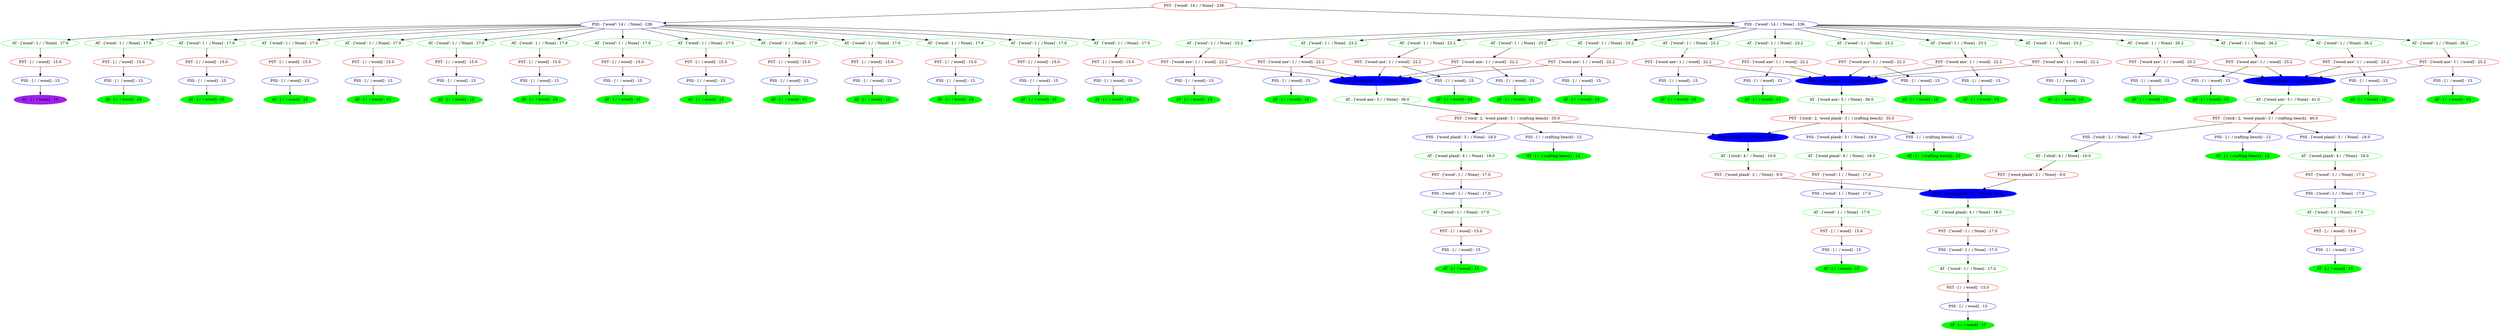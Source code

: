 digraph Tree {
	node [color=red]
	"PST - ['wood'; 14 /  / None] - 2154784115008" [label="PST - ['wood': 14 /  / None] - 238."]
	node [color=blue]
	"PSS - ['wood'; 14 /  / None] - 2154784187280" [label="PSS - ['wood': 14 /  / None] - 238."]
	node [style=unfilled]
	node [color=blue]
	"PSS - ['wood'; 14 /  / None] - 2154784187224" [label="PSS - ['wood': 14 /  / None] - 336."]
	node [style=unfilled]
	node [color=green]
	"AT - ['wood'; 1 /  / None] - 2154531687448" [label="AT - ['wood': 1 /  / None] - 17.0"]
	node [style=unfilled]
	node [color=green]
	"AT - ['wood'; 1 /  / None] - 2154784187504" [label="AT - ['wood': 1 /  / None] - 17.0"]
	node [style=unfilled]
	node [color=green]
	"AT - ['wood'; 1 /  / None] - 2154784187448" [label="AT - ['wood': 1 /  / None] - 17.0"]
	node [style=unfilled]
	node [color=green]
	"AT - ['wood'; 1 /  / None] - 2154784187616" [label="AT - ['wood': 1 /  / None] - 17.0"]
	node [style=unfilled]
	node [color=green]
	"AT - ['wood'; 1 /  / None] - 2154784187560" [label="AT - ['wood': 1 /  / None] - 17.0"]
	node [style=unfilled]
	node [color=green]
	"AT - ['wood'; 1 /  / None] - 2154784187728" [label="AT - ['wood': 1 /  / None] - 17.0"]
	node [style=unfilled]
	node [color=green]
	"AT - ['wood'; 1 /  / None] - 2154784187672" [label="AT - ['wood': 1 /  / None] - 17.0"]
	node [style=unfilled]
	node [color=green]
	"AT - ['wood'; 1 /  / None] - 2154784187840" [label="AT - ['wood': 1 /  / None] - 17.0"]
	node [style=unfilled]
	node [color=green]
	"AT - ['wood'; 1 /  / None] - 2154784187784" [label="AT - ['wood': 1 /  / None] - 17.0"]
	node [style=unfilled]
	node [color=green]
	"AT - ['wood'; 1 /  / None] - 2154784187952" [label="AT - ['wood': 1 /  / None] - 17.0"]
	node [style=unfilled]
	node [color=green]
	"AT - ['wood'; 1 /  / None] - 2154784187896" [label="AT - ['wood': 1 /  / None] - 17.0"]
	node [style=unfilled]
	node [color=green]
	"AT - ['wood'; 1 /  / None] - 2154784188064" [label="AT - ['wood': 1 /  / None] - 17.0"]
	node [style=unfilled]
	node [color=green]
	"AT - ['wood'; 1 /  / None] - 2154784188008" [label="AT - ['wood': 1 /  / None] - 17.0"]
	node [style=unfilled]
	node [color=green]
	"AT - ['wood'; 1 /  / None] - 2154784188176" [label="AT - ['wood': 1 /  / None] - 17.0"]
	node [style=unfilled]
	node [color=green]
	"AT - ['wood'; 1 /  / None] - 2154784187392" [label="AT - ['wood': 1 /  / None] - 23.2"]
	node [style=unfilled]
	node [color=green]
	"AT - ['wood'; 1 /  / None] - 2154784188400" [label="AT - ['wood': 1 /  / None] - 23.2"]
	node [style=unfilled]
	node [color=green]
	"AT - ['wood'; 1 /  / None] - 2154784188344" [label="AT - ['wood': 1 /  / None] - 23.2"]
	node [style=unfilled]
	node [color=green]
	"AT - ['wood'; 1 /  / None] - 2154784188512" [label="AT - ['wood': 1 /  / None] - 23.2"]
	node [style=unfilled]
	node [color=green]
	"AT - ['wood'; 1 /  / None] - 2154784188456" [label="AT - ['wood': 1 /  / None] - 23.2"]
	node [style=unfilled]
	node [color=green]
	"AT - ['wood'; 1 /  / None] - 2154784188624" [label="AT - ['wood': 1 /  / None] - 23.2"]
	node [style=unfilled]
	node [color=green]
	"AT - ['wood'; 1 /  / None] - 2154784188568" [label="AT - ['wood': 1 /  / None] - 23.2"]
	node [style=unfilled]
	node [color=green]
	"AT - ['wood'; 1 /  / None] - 2154784188736" [label="AT - ['wood': 1 /  / None] - 23.2"]
	node [style=unfilled]
	node [color=green]
	"AT - ['wood'; 1 /  / None] - 2154784188680" [label="AT - ['wood': 1 /  / None] - 23.2"]
	node [style=unfilled]
	node [color=green]
	"AT - ['wood'; 1 /  / None] - 2154784188848" [label="AT - ['wood': 1 /  / None] - 23.2"]
	node [style=unfilled]
	node [color=green]
	"AT - ['wood'; 1 /  / None] - 2154784188792" [label="AT - ['wood': 1 /  / None] - 26.2"]
	node [style=unfilled]
	node [color=green]
	"AT - ['wood'; 1 /  / None] - 2154784188960" [label="AT - ['wood': 1 /  / None] - 26.2"]
	node [style=unfilled]
	node [color=green]
	"AT - ['wood'; 1 /  / None] - 2154784188904" [label="AT - ['wood': 1 /  / None] - 26.2"]
	node [style=unfilled]
	node [color=green]
	"AT - ['wood'; 1 /  / None] - 2154784189072" [label="AT - ['wood': 1 /  / None] - 26.2"]
	node [style=unfilled]
	node [color=red]
	"PST - [ /  / wood] - 2154784187056" [label="PST - [ /  / wood] - 15.0"]
	node [color=red]
	"PST - [ /  / wood] - 2154784189240" [label="PST - [ /  / wood] - 15.0"]
	node [color=red]
	"PST - [ /  / wood] - 2154784189632" [label="PST - [ /  / wood] - 15.0"]
	node [color=red]
	"PST - [ /  / wood] - 2154784190024" [label="PST - [ /  / wood] - 15.0"]
	node [color=red]
	"PST - [ /  / wood] - 2154784190416" [label="PST - [ /  / wood] - 15.0"]
	node [color=red]
	"PST - [ /  / wood] - 2154784215448" [label="PST - [ /  / wood] - 15.0"]
	node [color=red]
	"PST - [ /  / wood] - 2154784215840" [label="PST - [ /  / wood] - 15.0"]
	node [color=red]
	"PST - [ /  / wood] - 2154784216232" [label="PST - [ /  / wood] - 15.0"]
	node [color=red]
	"PST - [ /  / wood] - 2154784216624" [label="PST - [ /  / wood] - 15.0"]
	node [color=red]
	"PST - [ /  / wood] - 2154784217016" [label="PST - [ /  / wood] - 15.0"]
	node [color=red]
	"PST - [ /  / wood] - 2154784217408" [label="PST - [ /  / wood] - 15.0"]
	node [color=red]
	"PST - [ /  / wood] - 2154784217800" [label="PST - [ /  / wood] - 15.0"]
	node [color=red]
	"PST - [ /  / wood] - 2154784218192" [label="PST - [ /  / wood] - 15.0"]
	node [color=red]
	"PST - [ /  / wood] - 2154784218584" [label="PST - [ /  / wood] - 15.0"]
	node [color=red]
	"PST - ['wood axe'; 1 /  / wood] - 2154784218864" [label="PST - ['wood axe': 1 /  / wood] - 22.2"]
	node [color=red]
	"PST - ['wood axe'; 1 /  / wood] - 2154784218976" [label="PST - ['wood axe': 1 /  / wood] - 22.2"]
	node [color=red]
	"PST - ['wood axe'; 1 /  / wood] - 2154784228128" [label="PST - ['wood axe': 1 /  / wood] - 22.2"]
	node [color=red]
	"PST - ['wood axe'; 1 /  / wood] - 2154784228800" [label="PST - ['wood axe': 1 /  / wood] - 22.2"]
	node [color=red]
	"PST - ['wood axe'; 1 /  / wood] - 2154784229472" [label="PST - ['wood axe': 1 /  / wood] - 22.2"]
	node [color=red]
	"PST - ['wood axe'; 1 /  / wood] - 2154784230144" [label="PST - ['wood axe': 1 /  / wood] - 22.2"]
	node [color=red]
	"PST - ['wood axe'; 1 /  / wood] - 2154784230816" [label="PST - ['wood axe': 1 /  / wood] - 22.2"]
	node [color=red]
	"PST - ['wood axe'; 1 /  / wood] - 2154784231376" [label="PST - ['wood axe': 1 /  / wood] - 22.2"]
	node [color=red]
	"PST - ['wood axe'; 1 /  / wood] - 2154784244512" [label="PST - ['wood axe': 1 /  / wood] - 22.2"]
	node [color=red]
	"PST - ['wood axe'; 1 /  / wood] - 2154784245184" [label="PST - ['wood axe': 1 /  / wood] - 22.2"]
	node [color=red]
	"PST - ['wood axe'; 1 /  / wood] - 2154784245856" [label="PST - ['wood axe': 1 /  / wood] - 25.2"]
	node [color=red]
	"PST - ['wood axe'; 1 /  / wood] - 2154784246528" [label="PST - ['wood axe': 1 /  / wood] - 25.2"]
	node [color=red]
	"PST - ['wood axe'; 1 /  / wood] - 2154784247200" [label="PST - ['wood axe': 1 /  / wood] - 25.2"]
	node [color=red]
	"PST - ['wood axe'; 1 /  / wood] - 2154784247760" [label="PST - ['wood axe': 1 /  / wood] - 25.2"]
	node [color=blue]
	"PSS - [ /  / wood] - 2154784189296" [label="PSS - [ /  / wood] - 15"]
	node [style=unfilled]
	node [color=blue]
	"PSS - [ /  / wood] - 2154784189688" [label="PSS - [ /  / wood] - 15"]
	node [style=unfilled]
	node [color=blue]
	"PSS - [ /  / wood] - 2154784190080" [label="PSS - [ /  / wood] - 15"]
	node [style=unfilled]
	node [color=blue]
	"PSS - [ /  / wood] - 2154784215112" [label="PSS - [ /  / wood] - 15"]
	node [style=unfilled]
	node [color=blue]
	"PSS - [ /  / wood] - 2154784215504" [label="PSS - [ /  / wood] - 15"]
	node [style=unfilled]
	node [color=blue]
	"PSS - [ /  / wood] - 2154784215896" [label="PSS - [ /  / wood] - 15"]
	node [style=unfilled]
	node [color=blue]
	"PSS - [ /  / wood] - 2154784216288" [label="PSS - [ /  / wood] - 15"]
	node [style=unfilled]
	node [color=blue]
	"PSS - [ /  / wood] - 2154784216680" [label="PSS - [ /  / wood] - 15"]
	node [style=unfilled]
	node [color=blue]
	"PSS - [ /  / wood] - 2154784217072" [label="PSS - [ /  / wood] - 15"]
	node [style=unfilled]
	node [color=blue]
	"PSS - [ /  / wood] - 2154784217464" [label="PSS - [ /  / wood] - 15"]
	node [style=unfilled]
	node [color=blue]
	"PSS - [ /  / wood] - 2154784217856" [label="PSS - [ /  / wood] - 15"]
	node [style=unfilled]
	node [color=blue]
	"PSS - [ /  / wood] - 2154784218248" [label="PSS - [ /  / wood] - 15"]
	node [style=unfilled]
	node [color=blue]
	"PSS - [ /  / wood] - 2154784218640" [label="PSS - [ /  / wood] - 15"]
	node [style=unfilled]
	node [color=blue]
	"PSS - [ /  / wood] - 2154784219032" [label="PSS - [ /  / wood] - 15"]
	node [style=unfilled]
	node [style=filled]
	node [color=blue]
	"PSS - ['wood axe'; 1 /  / None] - 2154784227792" [label="PSS - ['wood axe': 1 /  / None] - 36.0"]
	node [style=unfilled]
	node [color=blue]
	"PSS - [ /  / wood] - 2154784227736" [label="PSS - [ /  / wood] - 15"]
	node [style=unfilled]
	node [color=blue]
	"PSS - [ /  / wood] - 2154784228408" [label="PSS - [ /  / wood] - 15"]
	node [style=unfilled]
	node [color=blue]
	"PSS - [ /  / wood] - 2154784229080" [label="PSS - [ /  / wood] - 15"]
	node [style=unfilled]
	node [color=blue]
	"PSS - [ /  / wood] - 2154784229752" [label="PSS - [ /  / wood] - 15"]
	node [style=unfilled]
	node [color=blue]
	"PSS - [ /  / wood] - 2154784230424" [label="PSS - [ /  / wood] - 15"]
	node [style=unfilled]
	node [style=filled]
	node [color=blue]
	"PSS - ['wood axe'; 1 /  / None] - 2154784231152" [label="PSS - ['wood axe': 1 /  / None] - 36.0"]
	node [style=unfilled]
	node [color=blue]
	"PSS - [ /  / wood] - 2154784231096" [label="PSS - [ /  / wood] - 15"]
	node [style=unfilled]
	node [color=blue]
	"PSS - [ /  / wood] - 2154784244120" [label="PSS - [ /  / wood] - 15"]
	node [style=unfilled]
	node [color=blue]
	"PSS - [ /  / wood] - 2154784244792" [label="PSS - [ /  / wood] - 15"]
	node [style=unfilled]
	node [color=blue]
	"PSS - [ /  / wood] - 2154784245464" [label="PSS - [ /  / wood] - 15"]
	node [style=unfilled]
	node [color=blue]
	"PSS - [ /  / wood] - 2154784246136" [label="PSS - [ /  / wood] - 15"]
	node [style=unfilled]
	node [style=filled]
	node [color=blue]
	"PSS - ['wood axe'; 1 /  / None] - 2154784246864" [label="PSS - ['wood axe': 1 /  / None] - 41.0"]
	node [style=unfilled]
	node [color=blue]
	"PSS - [ /  / wood] - 2154784246808" [label="PSS - [ /  / wood] - 15"]
	node [style=unfilled]
	node [color=blue]
	"PSS - [ /  / wood] - 2154784247480" [label="PSS - [ /  / wood] - 15"]
	node [style=unfilled]
	node [color=blue]
	"PSS - [ /  / wood] - 2154784256408" [label="PSS - [ /  / wood] - 15"]
	node [style=unfilled]
	node [color=blue]
	"PSS - [ /  / wood] - 2154784257080" [label="PSS - [ /  / wood] - 15"]
	node [style=unfilled]
	node [style=filled]
	node [color=green]
	node [color=purple]
	"AT - [ /  / wood] - 2154784189408" [label="AT - [ /  / wood] - 15"]
	node [style=unfilled]
	node [style=filled]
	node [color=green]
	"AT - [ /  / wood] - 2154784189800" [label="AT - [ /  / wood] - 15"]
	node [style=unfilled]
	node [style=filled]
	node [color=green]
	"AT - [ /  / wood] - 2154784190192" [label="AT - [ /  / wood] - 15"]
	node [style=unfilled]
	node [style=filled]
	node [color=green]
	"AT - [ /  / wood] - 2154784215224" [label="AT - [ /  / wood] - 15"]
	node [style=unfilled]
	node [style=filled]
	node [color=green]
	"AT - [ /  / wood] - 2154784215616" [label="AT - [ /  / wood] - 15"]
	node [style=unfilled]
	node [style=filled]
	node [color=green]
	"AT - [ /  / wood] - 2154784216008" [label="AT - [ /  / wood] - 15"]
	node [style=unfilled]
	node [style=filled]
	node [color=green]
	"AT - [ /  / wood] - 2154784216400" [label="AT - [ /  / wood] - 15"]
	node [style=unfilled]
	node [style=filled]
	node [color=green]
	"AT - [ /  / wood] - 2154784216792" [label="AT - [ /  / wood] - 15"]
	node [style=unfilled]
	node [style=filled]
	node [color=green]
	"AT - [ /  / wood] - 2154784217184" [label="AT - [ /  / wood] - 15"]
	node [style=unfilled]
	node [style=filled]
	node [color=green]
	"AT - [ /  / wood] - 2154784217576" [label="AT - [ /  / wood] - 15"]
	node [style=unfilled]
	node [style=filled]
	node [color=green]
	"AT - [ /  / wood] - 2154784217968" [label="AT - [ /  / wood] - 15"]
	node [style=unfilled]
	node [style=filled]
	node [color=green]
	"AT - [ /  / wood] - 2154784218360" [label="AT - [ /  / wood] - 15"]
	node [style=unfilled]
	node [style=filled]
	node [color=green]
	"AT - [ /  / wood] - 2154784218752" [label="AT - [ /  / wood] - 15"]
	node [style=unfilled]
	node [style=filled]
	node [color=green]
	"AT - [ /  / wood] - 2154784227400" [label="AT - [ /  / wood] - 15"]
	node [style=unfilled]
	node [color=green]
	"AT - ['wood axe'; 5 /  / None] - 2154784227904" [label="AT - ['wood axe': 5 /  / None] - 36.0"]
	node [style=unfilled]
	node [style=filled]
	node [color=green]
	"AT - [ /  / wood] - 2154784227960" [label="AT - [ /  / wood] - 15"]
	node [style=unfilled]
	node [style=filled]
	node [color=green]
	"AT - [ /  / wood] - 2154784228632" [label="AT - [ /  / wood] - 15"]
	node [style=unfilled]
	node [style=filled]
	node [color=green]
	"AT - [ /  / wood] - 2154784229304" [label="AT - [ /  / wood] - 15"]
	node [style=unfilled]
	node [style=filled]
	node [color=green]
	"AT - [ /  / wood] - 2154784229976" [label="AT - [ /  / wood] - 15"]
	node [style=unfilled]
	node [style=filled]
	node [color=green]
	"AT - [ /  / wood] - 2154784230648" [label="AT - [ /  / wood] - 15"]
	node [style=unfilled]
	node [color=green]
	"AT - ['wood axe'; 5 /  / None] - 2154784231264" [label="AT - ['wood axe': 5 /  / None] - 36.0"]
	node [style=unfilled]
	node [style=filled]
	node [color=green]
	"AT - [ /  / wood] - 2154784243784" [label="AT - [ /  / wood] - 15"]
	node [style=unfilled]
	node [style=filled]
	node [color=green]
	"AT - [ /  / wood] - 2154784244344" [label="AT - [ /  / wood] - 15"]
	node [style=unfilled]
	node [style=filled]
	node [color=green]
	"AT - [ /  / wood] - 2154784245016" [label="AT - [ /  / wood] - 15"]
	node [style=unfilled]
	node [style=filled]
	node [color=green]
	"AT - [ /  / wood] - 2154784245688" [label="AT - [ /  / wood] - 15"]
	node [style=unfilled]
	node [style=filled]
	node [color=green]
	"AT - [ /  / wood] - 2154784246360" [label="AT - [ /  / wood] - 15"]
	node [style=unfilled]
	node [color=green]
	"AT - ['wood axe'; 5 /  / None] - 2154784246976" [label="AT - ['wood axe': 5 /  / None] - 41.0"]
	node [style=unfilled]
	node [style=filled]
	node [color=green]
	"AT - [ /  / wood] - 2154784247032" [label="AT - [ /  / wood] - 15"]
	node [style=unfilled]
	node [style=filled]
	node [color=green]
	"AT - [ /  / wood] - 2154784256072" [label="AT - [ /  / wood] - 15"]
	node [style=unfilled]
	node [style=filled]
	node [color=green]
	"AT - [ /  / wood] - 2154784256632" [label="AT - [ /  / wood] - 15"]
	node [style=unfilled]
	node [style=filled]
	node [color=green]
	"AT - [ /  / wood] - 2154784257304" [label="AT - [ /  / wood] - 15"]
	node [style=unfilled]
	node [color=red]
	"PST - ['stick'; 2, 'wood plank'; 3 /  / crafting bench] - 2154784257528" [label="PST - ['stick': 2, 'wood plank': 3 /  / crafting bench] - 35.0"]
	node [color=red]
	"PST - ['stick'; 2, 'wood plank'; 3 /  / crafting bench] - 2154784258592" [label="PST - ['stick': 2, 'wood plank': 3 /  / crafting bench] - 35.0"]
	node [color=red]
	"PST - ['stick'; 2, 'wood plank'; 3 /  / crafting bench] - 2154784259544" [label="PST - ['stick': 2, 'wood plank': 3 /  / crafting bench] - 40.0"]
	node [color=blue]
	"PSS - ['wood plank'; 3 /  / None] - 2154784257976" [label="PSS - ['wood plank': 3 /  / None] - 18.0"]
	node [style=unfilled]
	node [color=blue]
	"PSS - [ /  / crafting bench] - 2154784257920" [label="PSS - [ /  / crafting bench] - 12"]
	node [style=unfilled]
	node [style=filled]
	node [color=blue]
	"PSS - ['stick'; 2 /  / None] - 2154784258256" [label="PSS - ['stick': 2 /  / None] - 10.0"]
	node [style=unfilled]
	node [color=blue]
	"PSS - ['wood plank'; 3 /  / None] - 2154784258928" [label="PSS - ['wood plank': 3 /  / None] - 18.0"]
	node [style=unfilled]
	node [color=blue]
	"PSS - [ /  / crafting bench] - 2154784258872" [label="PSS - [ /  / crafting bench] - 12"]
	node [style=unfilled]
	node [color=blue]
	"PSS - ['wood plank'; 3 /  / None] - 2154784259880" [label="PSS - ['wood plank': 3 /  / None] - 18.0"]
	node [style=unfilled]
	node [color=blue]
	"PSS - [ /  / crafting bench] - 2154784259824" [label="PSS - [ /  / crafting bench] - 12"]
	node [style=unfilled]
	node [color=blue]
	"PSS - ['stick'; 2 /  / None] - 2154784260048" [label="PSS - ['stick': 2 /  / None] - 10.0"]
	node [style=unfilled]
	node [color=green]
	"AT - ['wood plank'; 4 /  / None] - 2154784258088" [label="AT - ['wood plank': 4 /  / None] - 18.0"]
	node [style=unfilled]
	node [style=filled]
	node [color=green]
	"AT - [ /  / crafting bench] - 2154784258144" [label="AT - [ /  / crafting bench] - 12"]
	node [style=unfilled]
	node [color=green]
	"AT - ['stick'; 4 /  / None] - 2154784258312" [label="AT - ['stick': 4 /  / None] - 10.0"]
	node [style=unfilled]
	node [color=green]
	"AT - ['wood plank'; 4 /  / None] - 2154784259040" [label="AT - ['wood plank': 4 /  / None] - 18.0"]
	node [style=unfilled]
	node [style=filled]
	node [color=green]
	"AT - [ /  / crafting bench] - 2154784259096" [label="AT - [ /  / crafting bench] - 12"]
	node [style=unfilled]
	node [color=green]
	"AT - ['wood plank'; 4 /  / None] - 2154784259992" [label="AT - ['wood plank': 4 /  / None] - 18.0"]
	node [style=unfilled]
	node [style=filled]
	node [color=green]
	"AT - [ /  / crafting bench] - 2154784272456" [label="AT - [ /  / crafting bench] - 12"]
	node [style=unfilled]
	node [color=green]
	"AT - ['stick'; 4 /  / None] - 2154784272568" [label="AT - ['stick': 4 /  / None] - 10.0"]
	node [style=unfilled]
	node [color=red]
	"PST - ['wood'; 1 /  / None] - 2154784115064" [label="PST - ['wood': 1 /  / None] - 17.0"]
	node [color=red]
	"PST - ['wood plank'; 2 /  / None] - 2154784273240" [label="PST - ['wood plank': 2 /  / None] - 9.0"]
	node [color=red]
	"PST - ['wood'; 1 /  / None] - 2154784273464" [label="PST - ['wood': 1 /  / None] - 17.0"]
	node [color=red]
	"PST - ['wood'; 1 /  / None] - 2154784274192" [label="PST - ['wood': 1 /  / None] - 17.0"]
	node [color=red]
	"PST - ['wood plank'; 2 /  / None] - 2154784274752" [label="PST - ['wood plank': 2 /  / None] - 9.0"]
	node [color=blue]
	"PSS - ['wood'; 1 /  / None] - 2154784272960" [label="PSS - ['wood': 1 /  / None] - 17.0"]
	node [style=unfilled]
	node [style=filled]
	node [color=blue]
	"PSS - ['wood plank'; 2 /  / None] - 2154784273520" [label="PSS - ['wood plank': 2 /  / None] - 18.0"]
	node [style=unfilled]
	node [color=blue]
	"PSS - ['wood'; 1 /  / None] - 2154784273912" [label="PSS - ['wood': 1 /  / None] - 17.0"]
	node [style=unfilled]
	node [color=blue]
	"PSS - ['wood'; 1 /  / None] - 2154784274472" [label="PSS - ['wood': 1 /  / None] - 17.0"]
	node [style=unfilled]
	node [color=green]
	"AT - ['wood'; 1 /  / None] - 2154784273072" [label="AT - ['wood': 1 /  / None] - 17.0"]
	node [style=unfilled]
	node [color=green]
	"AT - ['wood plank'; 4 /  / None] - 2154784273632" [label="AT - ['wood plank': 4 /  / None] - 18.0"]
	node [style=unfilled]
	node [color=green]
	"AT - ['wood'; 1 /  / None] - 2154784274024" [label="AT - ['wood': 1 /  / None] - 17.0"]
	node [style=unfilled]
	node [color=green]
	"AT - ['wood'; 1 /  / None] - 2154784274584" [label="AT - ['wood': 1 /  / None] - 17.0"]
	node [style=unfilled]
	node [color=red]
	"PST - [ /  / wood] - 2154784274976" [label="PST - [ /  / wood] - 15.0"]
	node [color=red]
	"PST - ['wood'; 1 /  / None] - 2154784275368" [label="PST - ['wood': 1 /  / None] - 17.0"]
	node [color=red]
	"PST - [ /  / wood] - 2154784276096" [label="PST - [ /  / wood] - 15.0"]
	node [color=red]
	"PST - [ /  / wood] - 2154784276320" [label="PST - [ /  / wood] - 15.0"]
	node [color=blue]
	"PSS - [ /  / wood] - 2154784275424" [label="PSS - [ /  / wood] - 15"]
	node [style=unfilled]
	node [color=blue]
	"PSS - ['wood'; 1 /  / None] - 2154784275816" [label="PSS - ['wood': 1 /  / None] - 17.0"]
	node [style=unfilled]
	node [color=blue]
	"PSS - [ /  / wood] - 2154784276376" [label="PSS - [ /  / wood] - 15"]
	node [style=unfilled]
	node [color=blue]
	"PSS - [ /  / wood] - 2154784257248" [label="PSS - [ /  / wood] - 15"]
	node [style=unfilled]
	node [style=filled]
	node [color=green]
	"AT - [ /  / wood] - 2154784275536" [label="AT - [ /  / wood] - 15"]
	node [style=unfilled]
	node [color=green]
	"AT - ['wood'; 1 /  / None] - 2154784275928" [label="AT - ['wood': 1 /  / None] - 17.0"]
	node [style=unfilled]
	node [style=filled]
	node [color=green]
	"AT - [ /  / wood] - 2154784288840" [label="AT - [ /  / wood] - 15"]
	node [style=unfilled]
	node [style=filled]
	node [color=green]
	"AT - [ /  / wood] - 2154784256464" [label="AT - [ /  / wood] - 15"]
	node [style=unfilled]
	node [color=red]
	"PST - [ /  / wood] - 2154784257136" [label="PST - [ /  / wood] - 15.0"]
	node [color=blue]
	"PSS - [ /  / wood] - 2154784247592" [label="PSS - [ /  / wood] - 15"]
	node [style=unfilled]
	node [style=filled]
	node [color=green]
	"AT - [ /  / wood] - 2154784246304" [label="AT - [ /  / wood] - 15"]
	node [style=unfilled]
	"PST - ['wood'; 14 /  / None] - 2154784115008" -> "PSS - ['wood'; 14 /  / None] - 2154784187280"
	"PST - ['wood'; 14 /  / None] - 2154784115008" -> "PSS - ['wood'; 14 /  / None] - 2154784187224"
	"PSS - ['wood'; 14 /  / None] - 2154784187280" -> "AT - ['wood'; 1 /  / None] - 2154531687448"
	"PSS - ['wood'; 14 /  / None] - 2154784187280" -> "AT - ['wood'; 1 /  / None] - 2154784187504"
	"PSS - ['wood'; 14 /  / None] - 2154784187280" -> "AT - ['wood'; 1 /  / None] - 2154784187448"
	"PSS - ['wood'; 14 /  / None] - 2154784187280" -> "AT - ['wood'; 1 /  / None] - 2154784187616"
	"PSS - ['wood'; 14 /  / None] - 2154784187280" -> "AT - ['wood'; 1 /  / None] - 2154784187560"
	"PSS - ['wood'; 14 /  / None] - 2154784187280" -> "AT - ['wood'; 1 /  / None] - 2154784187728"
	"PSS - ['wood'; 14 /  / None] - 2154784187280" -> "AT - ['wood'; 1 /  / None] - 2154784187672"
	"PSS - ['wood'; 14 /  / None] - 2154784187280" -> "AT - ['wood'; 1 /  / None] - 2154784187840"
	"PSS - ['wood'; 14 /  / None] - 2154784187280" -> "AT - ['wood'; 1 /  / None] - 2154784187784"
	"PSS - ['wood'; 14 /  / None] - 2154784187280" -> "AT - ['wood'; 1 /  / None] - 2154784187952"
	"PSS - ['wood'; 14 /  / None] - 2154784187280" -> "AT - ['wood'; 1 /  / None] - 2154784187896"
	"PSS - ['wood'; 14 /  / None] - 2154784187280" -> "AT - ['wood'; 1 /  / None] - 2154784188064"
	"PSS - ['wood'; 14 /  / None] - 2154784187280" -> "AT - ['wood'; 1 /  / None] - 2154784188008"
	"PSS - ['wood'; 14 /  / None] - 2154784187280" -> "AT - ['wood'; 1 /  / None] - 2154784188176"
	"PSS - ['wood'; 14 /  / None] - 2154784187224" -> "AT - ['wood'; 1 /  / None] - 2154784187392"
	"PSS - ['wood'; 14 /  / None] - 2154784187224" -> "AT - ['wood'; 1 /  / None] - 2154784188400"
	"PSS - ['wood'; 14 /  / None] - 2154784187224" -> "AT - ['wood'; 1 /  / None] - 2154784188344"
	"PSS - ['wood'; 14 /  / None] - 2154784187224" -> "AT - ['wood'; 1 /  / None] - 2154784188512"
	"PSS - ['wood'; 14 /  / None] - 2154784187224" -> "AT - ['wood'; 1 /  / None] - 2154784188456"
	"PSS - ['wood'; 14 /  / None] - 2154784187224" -> "AT - ['wood'; 1 /  / None] - 2154784188624"
	"PSS - ['wood'; 14 /  / None] - 2154784187224" -> "AT - ['wood'; 1 /  / None] - 2154784188568"
	"PSS - ['wood'; 14 /  / None] - 2154784187224" -> "AT - ['wood'; 1 /  / None] - 2154784188736"
	"PSS - ['wood'; 14 /  / None] - 2154784187224" -> "AT - ['wood'; 1 /  / None] - 2154784188680"
	"PSS - ['wood'; 14 /  / None] - 2154784187224" -> "AT - ['wood'; 1 /  / None] - 2154784188848"
	"PSS - ['wood'; 14 /  / None] - 2154784187224" -> "AT - ['wood'; 1 /  / None] - 2154784188792"
	"PSS - ['wood'; 14 /  / None] - 2154784187224" -> "AT - ['wood'; 1 /  / None] - 2154784188960"
	"PSS - ['wood'; 14 /  / None] - 2154784187224" -> "AT - ['wood'; 1 /  / None] - 2154784188904"
	"PSS - ['wood'; 14 /  / None] - 2154784187224" -> "AT - ['wood'; 1 /  / None] - 2154784189072"
	"AT - ['wood'; 1 /  / None] - 2154531687448" -> "PST - [ /  / wood] - 2154784187056"
	"AT - ['wood'; 1 /  / None] - 2154784187504" -> "PST - [ /  / wood] - 2154784189240"
	"AT - ['wood'; 1 /  / None] - 2154784187448" -> "PST - [ /  / wood] - 2154784189632"
	"AT - ['wood'; 1 /  / None] - 2154784187616" -> "PST - [ /  / wood] - 2154784190024"
	"AT - ['wood'; 1 /  / None] - 2154784187560" -> "PST - [ /  / wood] - 2154784190416"
	"AT - ['wood'; 1 /  / None] - 2154784187728" -> "PST - [ /  / wood] - 2154784215448"
	"AT - ['wood'; 1 /  / None] - 2154784187672" -> "PST - [ /  / wood] - 2154784215840"
	"AT - ['wood'; 1 /  / None] - 2154784187840" -> "PST - [ /  / wood] - 2154784216232"
	"AT - ['wood'; 1 /  / None] - 2154784187784" -> "PST - [ /  / wood] - 2154784216624"
	"AT - ['wood'; 1 /  / None] - 2154784187952" -> "PST - [ /  / wood] - 2154784217016"
	"AT - ['wood'; 1 /  / None] - 2154784187896" -> "PST - [ /  / wood] - 2154784217408"
	"AT - ['wood'; 1 /  / None] - 2154784188064" -> "PST - [ /  / wood] - 2154784217800"
	"AT - ['wood'; 1 /  / None] - 2154784188008" -> "PST - [ /  / wood] - 2154784218192"
	"AT - ['wood'; 1 /  / None] - 2154784188176" -> "PST - [ /  / wood] - 2154784218584"
	"AT - ['wood'; 1 /  / None] - 2154784187392" -> "PST - ['wood axe'; 1 /  / wood] - 2154784218864"
	"AT - ['wood'; 1 /  / None] - 2154784188400" -> "PST - ['wood axe'; 1 /  / wood] - 2154784218976"
	"AT - ['wood'; 1 /  / None] - 2154784188344" -> "PST - ['wood axe'; 1 /  / wood] - 2154784228128"
	"AT - ['wood'; 1 /  / None] - 2154784188512" -> "PST - ['wood axe'; 1 /  / wood] - 2154784228800"
	"AT - ['wood'; 1 /  / None] - 2154784188456" -> "PST - ['wood axe'; 1 /  / wood] - 2154784229472"
	"AT - ['wood'; 1 /  / None] - 2154784188624" -> "PST - ['wood axe'; 1 /  / wood] - 2154784230144"
	"AT - ['wood'; 1 /  / None] - 2154784188568" -> "PST - ['wood axe'; 1 /  / wood] - 2154784230816"
	"AT - ['wood'; 1 /  / None] - 2154784188736" -> "PST - ['wood axe'; 1 /  / wood] - 2154784231376"
	"AT - ['wood'; 1 /  / None] - 2154784188680" -> "PST - ['wood axe'; 1 /  / wood] - 2154784244512"
	"AT - ['wood'; 1 /  / None] - 2154784188848" -> "PST - ['wood axe'; 1 /  / wood] - 2154784245184"
	"AT - ['wood'; 1 /  / None] - 2154784188792" -> "PST - ['wood axe'; 1 /  / wood] - 2154784245856"
	"AT - ['wood'; 1 /  / None] - 2154784188960" -> "PST - ['wood axe'; 1 /  / wood] - 2154784246528"
	"AT - ['wood'; 1 /  / None] - 2154784188904" -> "PST - ['wood axe'; 1 /  / wood] - 2154784247200"
	"AT - ['wood'; 1 /  / None] - 2154784189072" -> "PST - ['wood axe'; 1 /  / wood] - 2154784247760"
	"PST - [ /  / wood] - 2154784187056" -> "PSS - [ /  / wood] - 2154784189296"
	"PST - [ /  / wood] - 2154784189240" -> "PSS - [ /  / wood] - 2154784189688"
	"PST - [ /  / wood] - 2154784189632" -> "PSS - [ /  / wood] - 2154784190080"
	"PST - [ /  / wood] - 2154784190024" -> "PSS - [ /  / wood] - 2154784215112"
	"PST - [ /  / wood] - 2154784190416" -> "PSS - [ /  / wood] - 2154784215504"
	"PST - [ /  / wood] - 2154784215448" -> "PSS - [ /  / wood] - 2154784215896"
	"PST - [ /  / wood] - 2154784215840" -> "PSS - [ /  / wood] - 2154784216288"
	"PST - [ /  / wood] - 2154784216232" -> "PSS - [ /  / wood] - 2154784216680"
	"PST - [ /  / wood] - 2154784216624" -> "PSS - [ /  / wood] - 2154784217072"
	"PST - [ /  / wood] - 2154784217016" -> "PSS - [ /  / wood] - 2154784217464"
	"PST - [ /  / wood] - 2154784217408" -> "PSS - [ /  / wood] - 2154784217856"
	"PST - [ /  / wood] - 2154784217800" -> "PSS - [ /  / wood] - 2154784218248"
	"PST - [ /  / wood] - 2154784218192" -> "PSS - [ /  / wood] - 2154784218640"
	"PST - [ /  / wood] - 2154784218584" -> "PSS - [ /  / wood] - 2154784219032"
	"PST - ['wood axe'; 1 /  / wood] - 2154784218864" -> "PSS - ['wood axe'; 1 /  / None] - 2154784227792"
	"PST - ['wood axe'; 1 /  / wood] - 2154784218864" -> "PSS - [ /  / wood] - 2154784227736"
	"PST - ['wood axe'; 1 /  / wood] - 2154784218976" -> "PSS - ['wood axe'; 1 /  / None] - 2154784227792"
	"PST - ['wood axe'; 1 /  / wood] - 2154784218976" -> "PSS - [ /  / wood] - 2154784228408"
	"PST - ['wood axe'; 1 /  / wood] - 2154784228128" -> "PSS - ['wood axe'; 1 /  / None] - 2154784227792"
	"PST - ['wood axe'; 1 /  / wood] - 2154784228128" -> "PSS - [ /  / wood] - 2154784229080"
	"PST - ['wood axe'; 1 /  / wood] - 2154784228800" -> "PSS - ['wood axe'; 1 /  / None] - 2154784227792"
	"PST - ['wood axe'; 1 /  / wood] - 2154784228800" -> "PSS - [ /  / wood] - 2154784229752"
	"PST - ['wood axe'; 1 /  / wood] - 2154784229472" -> "PSS - ['wood axe'; 1 /  / None] - 2154784227792"
	"PST - ['wood axe'; 1 /  / wood] - 2154784229472" -> "PSS - [ /  / wood] - 2154784230424"
	"PST - ['wood axe'; 1 /  / wood] - 2154784230144" -> "PSS - ['wood axe'; 1 /  / None] - 2154784231152"
	"PST - ['wood axe'; 1 /  / wood] - 2154784230144" -> "PSS - [ /  / wood] - 2154784231096"
	"PST - ['wood axe'; 1 /  / wood] - 2154784230816" -> "PSS - ['wood axe'; 1 /  / None] - 2154784231152"
	"PST - ['wood axe'; 1 /  / wood] - 2154784230816" -> "PSS - [ /  / wood] - 2154784244120"
	"PST - ['wood axe'; 1 /  / wood] - 2154784231376" -> "PSS - ['wood axe'; 1 /  / None] - 2154784231152"
	"PST - ['wood axe'; 1 /  / wood] - 2154784231376" -> "PSS - [ /  / wood] - 2154784244792"
	"PST - ['wood axe'; 1 /  / wood] - 2154784244512" -> "PSS - ['wood axe'; 1 /  / None] - 2154784231152"
	"PST - ['wood axe'; 1 /  / wood] - 2154784244512" -> "PSS - [ /  / wood] - 2154784245464"
	"PST - ['wood axe'; 1 /  / wood] - 2154784245184" -> "PSS - ['wood axe'; 1 /  / None] - 2154784231152"
	"PST - ['wood axe'; 1 /  / wood] - 2154784245184" -> "PSS - [ /  / wood] - 2154784246136"
	"PST - ['wood axe'; 1 /  / wood] - 2154784245856" -> "PSS - ['wood axe'; 1 /  / None] - 2154784246864"
	"PST - ['wood axe'; 1 /  / wood] - 2154784245856" -> "PSS - [ /  / wood] - 2154784246808"
	"PST - ['wood axe'; 1 /  / wood] - 2154784246528" -> "PSS - ['wood axe'; 1 /  / None] - 2154784246864"
	"PST - ['wood axe'; 1 /  / wood] - 2154784246528" -> "PSS - [ /  / wood] - 2154784247480"
	"PST - ['wood axe'; 1 /  / wood] - 2154784247200" -> "PSS - ['wood axe'; 1 /  / None] - 2154784246864"
	"PST - ['wood axe'; 1 /  / wood] - 2154784247200" -> "PSS - [ /  / wood] - 2154784256408"
	"PST - ['wood axe'; 1 /  / wood] - 2154784247760" -> "PSS - ['wood axe'; 1 /  / None] - 2154784246864"
	"PST - ['wood axe'; 1 /  / wood] - 2154784247760" -> "PSS - [ /  / wood] - 2154784257080"
	"PSS - [ /  / wood] - 2154784189296" -> "AT - [ /  / wood] - 2154784189408"
	"PSS - [ /  / wood] - 2154784189688" -> "AT - [ /  / wood] - 2154784189800"
	"PSS - [ /  / wood] - 2154784190080" -> "AT - [ /  / wood] - 2154784190192"
	"PSS - [ /  / wood] - 2154784215112" -> "AT - [ /  / wood] - 2154784215224"
	"PSS - [ /  / wood] - 2154784215504" -> "AT - [ /  / wood] - 2154784215616"
	"PSS - [ /  / wood] - 2154784215896" -> "AT - [ /  / wood] - 2154784216008"
	"PSS - [ /  / wood] - 2154784216288" -> "AT - [ /  / wood] - 2154784216400"
	"PSS - [ /  / wood] - 2154784216680" -> "AT - [ /  / wood] - 2154784216792"
	"PSS - [ /  / wood] - 2154784217072" -> "AT - [ /  / wood] - 2154784217184"
	"PSS - [ /  / wood] - 2154784217464" -> "AT - [ /  / wood] - 2154784217576"
	"PSS - [ /  / wood] - 2154784217856" -> "AT - [ /  / wood] - 2154784217968"
	"PSS - [ /  / wood] - 2154784218248" -> "AT - [ /  / wood] - 2154784218360"
	"PSS - [ /  / wood] - 2154784218640" -> "AT - [ /  / wood] - 2154784218752"
	"PSS - [ /  / wood] - 2154784219032" -> "AT - [ /  / wood] - 2154784227400"
	"PSS - ['wood axe'; 1 /  / None] - 2154784227792" -> "AT - ['wood axe'; 5 /  / None] - 2154784227904"
	"PSS - [ /  / wood] - 2154784227736" -> "AT - [ /  / wood] - 2154784227960"
	"PSS - [ /  / wood] - 2154784228408" -> "AT - [ /  / wood] - 2154784228632"
	"PSS - [ /  / wood] - 2154784229080" -> "AT - [ /  / wood] - 2154784229304"
	"PSS - [ /  / wood] - 2154784229752" -> "AT - [ /  / wood] - 2154784229976"
	"PSS - [ /  / wood] - 2154784230424" -> "AT - [ /  / wood] - 2154784230648"
	"PSS - ['wood axe'; 1 /  / None] - 2154784231152" -> "AT - ['wood axe'; 5 /  / None] - 2154784231264"
	"PSS - [ /  / wood] - 2154784231096" -> "AT - [ /  / wood] - 2154784243784"
	"PSS - [ /  / wood] - 2154784244120" -> "AT - [ /  / wood] - 2154784244344"
	"PSS - [ /  / wood] - 2154784244792" -> "AT - [ /  / wood] - 2154784245016"
	"PSS - [ /  / wood] - 2154784245464" -> "AT - [ /  / wood] - 2154784245688"
	"PSS - [ /  / wood] - 2154784246136" -> "AT - [ /  / wood] - 2154784246360"
	"PSS - ['wood axe'; 1 /  / None] - 2154784246864" -> "AT - ['wood axe'; 5 /  / None] - 2154784246976"
	"PSS - [ /  / wood] - 2154784246808" -> "AT - [ /  / wood] - 2154784247032"
	"PSS - [ /  / wood] - 2154784247480" -> "AT - [ /  / wood] - 2154784256072"
	"PSS - [ /  / wood] - 2154784256408" -> "AT - [ /  / wood] - 2154784256632"
	"PSS - [ /  / wood] - 2154784257080" -> "AT - [ /  / wood] - 2154784257304"
	"AT - ['wood axe'; 5 /  / None] - 2154784227904" -> "PST - ['stick'; 2, 'wood plank'; 3 /  / crafting bench] - 2154784257528"
	"AT - ['wood axe'; 5 /  / None] - 2154784231264" -> "PST - ['stick'; 2, 'wood plank'; 3 /  / crafting bench] - 2154784258592"
	"AT - ['wood axe'; 5 /  / None] - 2154784246976" -> "PST - ['stick'; 2, 'wood plank'; 3 /  / crafting bench] - 2154784259544"
	"PST - ['stick'; 2, 'wood plank'; 3 /  / crafting bench] - 2154784257528" -> "PSS - ['wood plank'; 3 /  / None] - 2154784257976"
	"PST - ['stick'; 2, 'wood plank'; 3 /  / crafting bench] - 2154784257528" -> "PSS - [ /  / crafting bench] - 2154784257920"
	"PST - ['stick'; 2, 'wood plank'; 3 /  / crafting bench] - 2154784257528" -> "PSS - ['stick'; 2 /  / None] - 2154784258256"
	"PST - ['stick'; 2, 'wood plank'; 3 /  / crafting bench] - 2154784258592" -> "PSS - ['wood plank'; 3 /  / None] - 2154784258928"
	"PST - ['stick'; 2, 'wood plank'; 3 /  / crafting bench] - 2154784258592" -> "PSS - [ /  / crafting bench] - 2154784258872"
	"PST - ['stick'; 2, 'wood plank'; 3 /  / crafting bench] - 2154784258592" -> "PSS - ['stick'; 2 /  / None] - 2154784258256"
	"PST - ['stick'; 2, 'wood plank'; 3 /  / crafting bench] - 2154784259544" -> "PSS - ['wood plank'; 3 /  / None] - 2154784259880"
	"PST - ['stick'; 2, 'wood plank'; 3 /  / crafting bench] - 2154784259544" -> "PSS - [ /  / crafting bench] - 2154784259824"
	"PST - ['stick'; 2, 'wood plank'; 3 /  / crafting bench] - 2154784259544" -> "PSS - ['stick'; 2 /  / None] - 2154784260048"
	"PSS - ['wood plank'; 3 /  / None] - 2154784257976" -> "AT - ['wood plank'; 4 /  / None] - 2154784258088"
	"PSS - [ /  / crafting bench] - 2154784257920" -> "AT - [ /  / crafting bench] - 2154784258144"
	"PSS - ['stick'; 2 /  / None] - 2154784258256" -> "AT - ['stick'; 4 /  / None] - 2154784258312"
	"PSS - ['wood plank'; 3 /  / None] - 2154784258928" -> "AT - ['wood plank'; 4 /  / None] - 2154784259040"
	"PSS - [ /  / crafting bench] - 2154784258872" -> "AT - [ /  / crafting bench] - 2154784259096"
	"PSS - ['wood plank'; 3 /  / None] - 2154784259880" -> "AT - ['wood plank'; 4 /  / None] - 2154784259992"
	"PSS - [ /  / crafting bench] - 2154784259824" -> "AT - [ /  / crafting bench] - 2154784272456"
	"PSS - ['stick'; 2 /  / None] - 2154784260048" -> "AT - ['stick'; 4 /  / None] - 2154784272568"
	"AT - ['wood plank'; 4 /  / None] - 2154784258088" -> "PST - ['wood'; 1 /  / None] - 2154784115064"
	"AT - ['stick'; 4 /  / None] - 2154784258312" -> "PST - ['wood plank'; 2 /  / None] - 2154784273240"
	"AT - ['wood plank'; 4 /  / None] - 2154784259040" -> "PST - ['wood'; 1 /  / None] - 2154784273464"
	"AT - ['wood plank'; 4 /  / None] - 2154784259992" -> "PST - ['wood'; 1 /  / None] - 2154784274192"
	"AT - ['stick'; 4 /  / None] - 2154784272568" -> "PST - ['wood plank'; 2 /  / None] - 2154784274752"
	"PST - ['wood'; 1 /  / None] - 2154784115064" -> "PSS - ['wood'; 1 /  / None] - 2154784272960"
	"PST - ['wood plank'; 2 /  / None] - 2154784273240" -> "PSS - ['wood plank'; 2 /  / None] - 2154784273520"
	"PST - ['wood'; 1 /  / None] - 2154784273464" -> "PSS - ['wood'; 1 /  / None] - 2154784273912"
	"PST - ['wood'; 1 /  / None] - 2154784274192" -> "PSS - ['wood'; 1 /  / None] - 2154784274472"
	"PST - ['wood plank'; 2 /  / None] - 2154784274752" -> "PSS - ['wood plank'; 2 /  / None] - 2154784273520"
	"PSS - ['wood'; 1 /  / None] - 2154784272960" -> "AT - ['wood'; 1 /  / None] - 2154784273072"
	"PSS - ['wood plank'; 2 /  / None] - 2154784273520" -> "AT - ['wood plank'; 4 /  / None] - 2154784273632"
	"PSS - ['wood'; 1 /  / None] - 2154784273912" -> "AT - ['wood'; 1 /  / None] - 2154784274024"
	"PSS - ['wood'; 1 /  / None] - 2154784274472" -> "AT - ['wood'; 1 /  / None] - 2154784274584"
	"AT - ['wood'; 1 /  / None] - 2154784273072" -> "PST - [ /  / wood] - 2154784274976"
	"AT - ['wood plank'; 4 /  / None] - 2154784273632" -> "PST - ['wood'; 1 /  / None] - 2154784275368"
	"AT - ['wood'; 1 /  / None] - 2154784274024" -> "PST - [ /  / wood] - 2154784276096"
	"AT - ['wood'; 1 /  / None] - 2154784274584" -> "PST - [ /  / wood] - 2154784276320"
	"PST - [ /  / wood] - 2154784274976" -> "PSS - [ /  / wood] - 2154784275424"
	"PST - ['wood'; 1 /  / None] - 2154784275368" -> "PSS - ['wood'; 1 /  / None] - 2154784275816"
	"PST - [ /  / wood] - 2154784276096" -> "PSS - [ /  / wood] - 2154784276376"
	"PST - [ /  / wood] - 2154784276320" -> "PSS - [ /  / wood] - 2154784257248"
	"PSS - [ /  / wood] - 2154784275424" -> "AT - [ /  / wood] - 2154784275536"
	"PSS - ['wood'; 1 /  / None] - 2154784275816" -> "AT - ['wood'; 1 /  / None] - 2154784275928"
	"PSS - [ /  / wood] - 2154784276376" -> "AT - [ /  / wood] - 2154784288840"
	"PSS - [ /  / wood] - 2154784257248" -> "AT - [ /  / wood] - 2154784256464"
	"AT - ['wood'; 1 /  / None] - 2154784275928" -> "PST - [ /  / wood] - 2154784257136"
	"PST - [ /  / wood] - 2154784257136" -> "PSS - [ /  / wood] - 2154784247592"
	"PSS - [ /  / wood] - 2154784247592" -> "AT - [ /  / wood] - 2154784246304"
}
